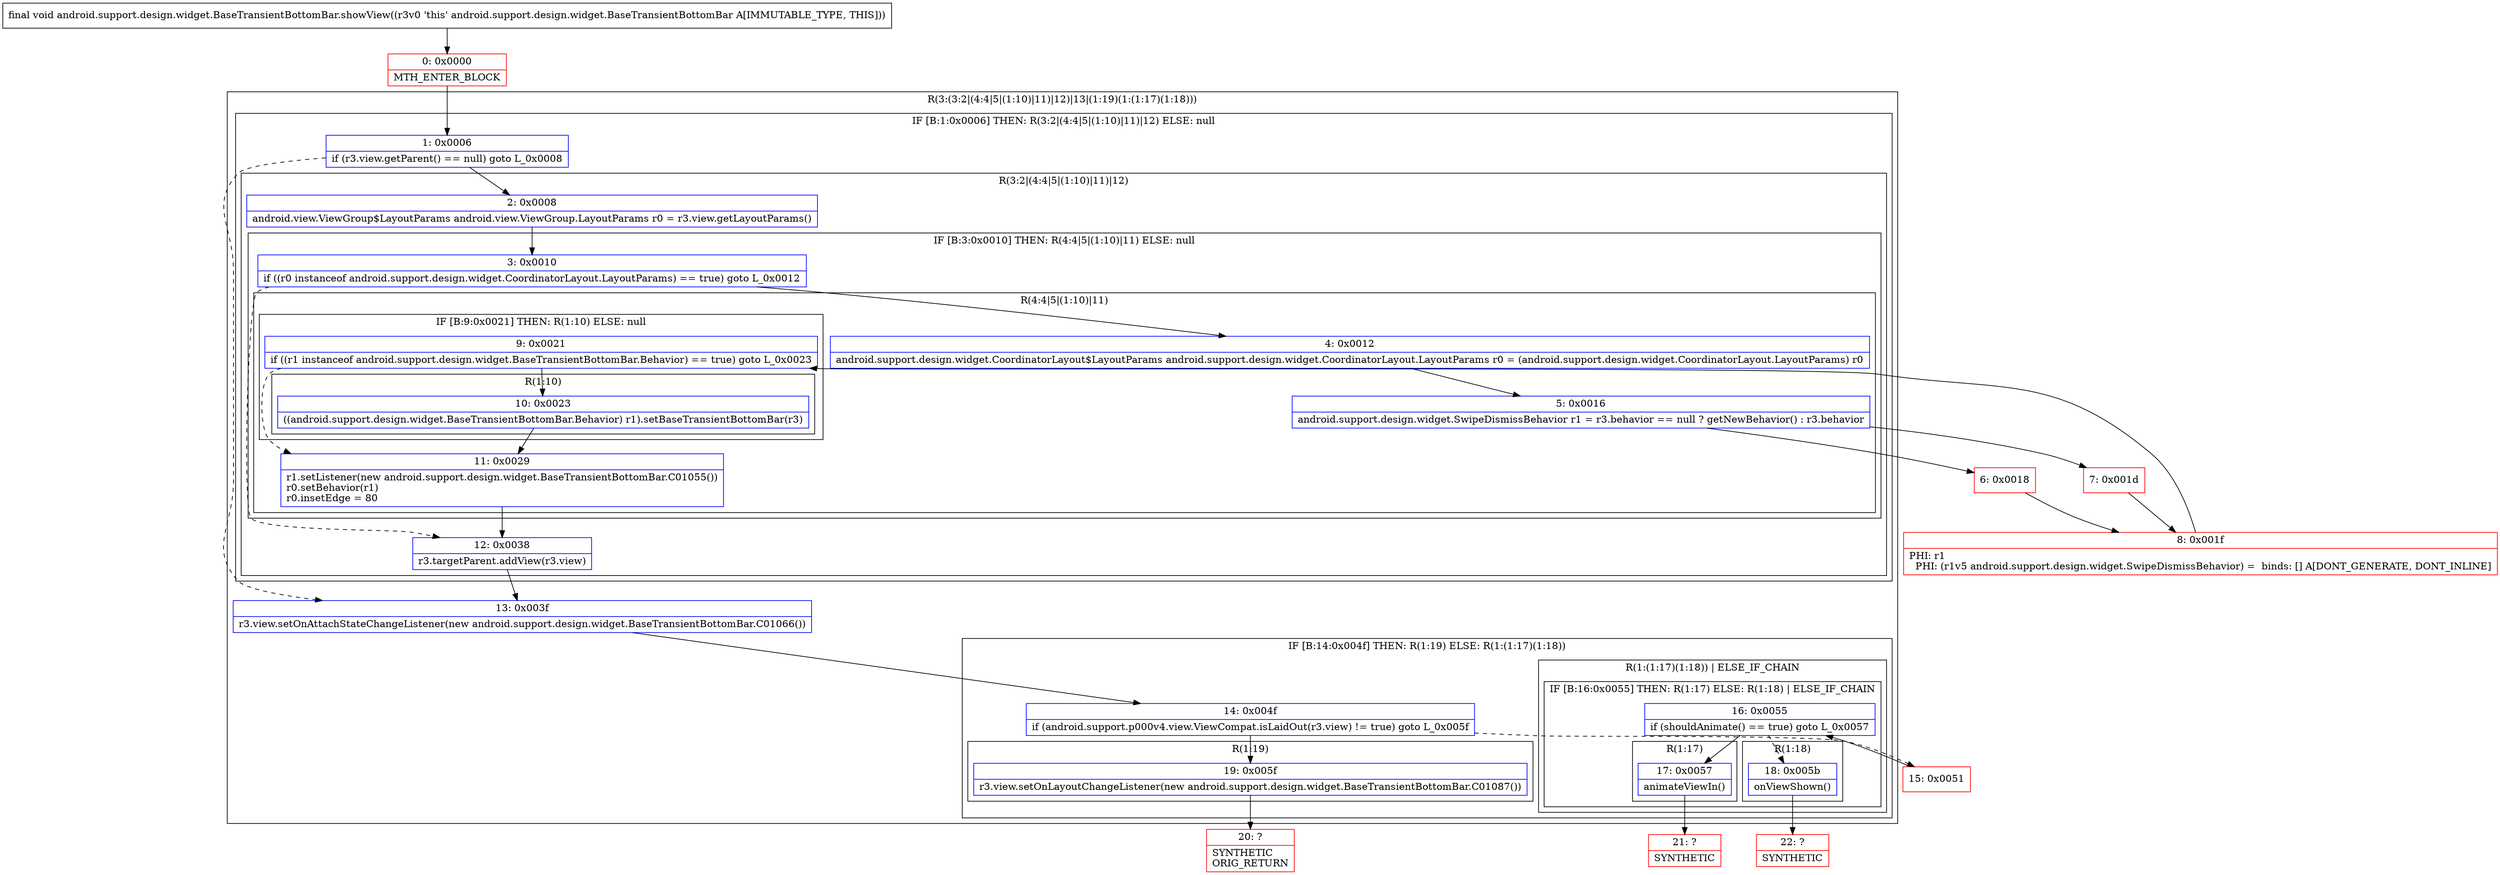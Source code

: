 digraph "CFG forandroid.support.design.widget.BaseTransientBottomBar.showView()V" {
subgraph cluster_Region_47087919 {
label = "R(3:(3:2|(4:4|5|(1:10)|11)|12)|13|(1:19)(1:(1:17)(1:18)))";
node [shape=record,color=blue];
subgraph cluster_IfRegion_1488020305 {
label = "IF [B:1:0x0006] THEN: R(3:2|(4:4|5|(1:10)|11)|12) ELSE: null";
node [shape=record,color=blue];
Node_1 [shape=record,label="{1\:\ 0x0006|if (r3.view.getParent() == null) goto L_0x0008\l}"];
subgraph cluster_Region_1192462657 {
label = "R(3:2|(4:4|5|(1:10)|11)|12)";
node [shape=record,color=blue];
Node_2 [shape=record,label="{2\:\ 0x0008|android.view.ViewGroup$LayoutParams android.view.ViewGroup.LayoutParams r0 = r3.view.getLayoutParams()\l}"];
subgraph cluster_IfRegion_1585929342 {
label = "IF [B:3:0x0010] THEN: R(4:4|5|(1:10)|11) ELSE: null";
node [shape=record,color=blue];
Node_3 [shape=record,label="{3\:\ 0x0010|if ((r0 instanceof android.support.design.widget.CoordinatorLayout.LayoutParams) == true) goto L_0x0012\l}"];
subgraph cluster_Region_1358222087 {
label = "R(4:4|5|(1:10)|11)";
node [shape=record,color=blue];
Node_4 [shape=record,label="{4\:\ 0x0012|android.support.design.widget.CoordinatorLayout$LayoutParams android.support.design.widget.CoordinatorLayout.LayoutParams r0 = (android.support.design.widget.CoordinatorLayout.LayoutParams) r0\l}"];
Node_5 [shape=record,label="{5\:\ 0x0016|android.support.design.widget.SwipeDismissBehavior r1 = r3.behavior == null ? getNewBehavior() : r3.behavior\l}"];
subgraph cluster_IfRegion_1734628346 {
label = "IF [B:9:0x0021] THEN: R(1:10) ELSE: null";
node [shape=record,color=blue];
Node_9 [shape=record,label="{9\:\ 0x0021|if ((r1 instanceof android.support.design.widget.BaseTransientBottomBar.Behavior) == true) goto L_0x0023\l}"];
subgraph cluster_Region_1013356502 {
label = "R(1:10)";
node [shape=record,color=blue];
Node_10 [shape=record,label="{10\:\ 0x0023|((android.support.design.widget.BaseTransientBottomBar.Behavior) r1).setBaseTransientBottomBar(r3)\l}"];
}
}
Node_11 [shape=record,label="{11\:\ 0x0029|r1.setListener(new android.support.design.widget.BaseTransientBottomBar.C01055())\lr0.setBehavior(r1)\lr0.insetEdge = 80\l}"];
}
}
Node_12 [shape=record,label="{12\:\ 0x0038|r3.targetParent.addView(r3.view)\l}"];
}
}
Node_13 [shape=record,label="{13\:\ 0x003f|r3.view.setOnAttachStateChangeListener(new android.support.design.widget.BaseTransientBottomBar.C01066())\l}"];
subgraph cluster_IfRegion_588398966 {
label = "IF [B:14:0x004f] THEN: R(1:19) ELSE: R(1:(1:17)(1:18))";
node [shape=record,color=blue];
Node_14 [shape=record,label="{14\:\ 0x004f|if (android.support.p000v4.view.ViewCompat.isLaidOut(r3.view) != true) goto L_0x005f\l}"];
subgraph cluster_Region_1327083848 {
label = "R(1:19)";
node [shape=record,color=blue];
Node_19 [shape=record,label="{19\:\ 0x005f|r3.view.setOnLayoutChangeListener(new android.support.design.widget.BaseTransientBottomBar.C01087())\l}"];
}
subgraph cluster_Region_967349885 {
label = "R(1:(1:17)(1:18)) | ELSE_IF_CHAIN\l";
node [shape=record,color=blue];
subgraph cluster_IfRegion_1783677426 {
label = "IF [B:16:0x0055] THEN: R(1:17) ELSE: R(1:18) | ELSE_IF_CHAIN\l";
node [shape=record,color=blue];
Node_16 [shape=record,label="{16\:\ 0x0055|if (shouldAnimate() == true) goto L_0x0057\l}"];
subgraph cluster_Region_1542992959 {
label = "R(1:17)";
node [shape=record,color=blue];
Node_17 [shape=record,label="{17\:\ 0x0057|animateViewIn()\l}"];
}
subgraph cluster_Region_1500077561 {
label = "R(1:18)";
node [shape=record,color=blue];
Node_18 [shape=record,label="{18\:\ 0x005b|onViewShown()\l}"];
}
}
}
}
}
Node_0 [shape=record,color=red,label="{0\:\ 0x0000|MTH_ENTER_BLOCK\l}"];
Node_6 [shape=record,color=red,label="{6\:\ 0x0018}"];
Node_7 [shape=record,color=red,label="{7\:\ 0x001d}"];
Node_8 [shape=record,color=red,label="{8\:\ 0x001f|PHI: r1 \l  PHI: (r1v5 android.support.design.widget.SwipeDismissBehavior) =  binds: [] A[DONT_GENERATE, DONT_INLINE]\l}"];
Node_15 [shape=record,color=red,label="{15\:\ 0x0051}"];
Node_20 [shape=record,color=red,label="{20\:\ ?|SYNTHETIC\lORIG_RETURN\l}"];
Node_21 [shape=record,color=red,label="{21\:\ ?|SYNTHETIC\l}"];
Node_22 [shape=record,color=red,label="{22\:\ ?|SYNTHETIC\l}"];
MethodNode[shape=record,label="{final void android.support.design.widget.BaseTransientBottomBar.showView((r3v0 'this' android.support.design.widget.BaseTransientBottomBar A[IMMUTABLE_TYPE, THIS])) }"];
MethodNode -> Node_0;
Node_1 -> Node_2;
Node_1 -> Node_13[style=dashed];
Node_2 -> Node_3;
Node_3 -> Node_4;
Node_3 -> Node_12[style=dashed];
Node_4 -> Node_5;
Node_5 -> Node_6;
Node_5 -> Node_7;
Node_9 -> Node_10;
Node_9 -> Node_11[style=dashed];
Node_10 -> Node_11;
Node_11 -> Node_12;
Node_12 -> Node_13;
Node_13 -> Node_14;
Node_14 -> Node_15[style=dashed];
Node_14 -> Node_19;
Node_19 -> Node_20;
Node_16 -> Node_17;
Node_16 -> Node_18[style=dashed];
Node_17 -> Node_21;
Node_18 -> Node_22;
Node_0 -> Node_1;
Node_6 -> Node_8;
Node_7 -> Node_8;
Node_8 -> Node_9;
Node_15 -> Node_16;
}

